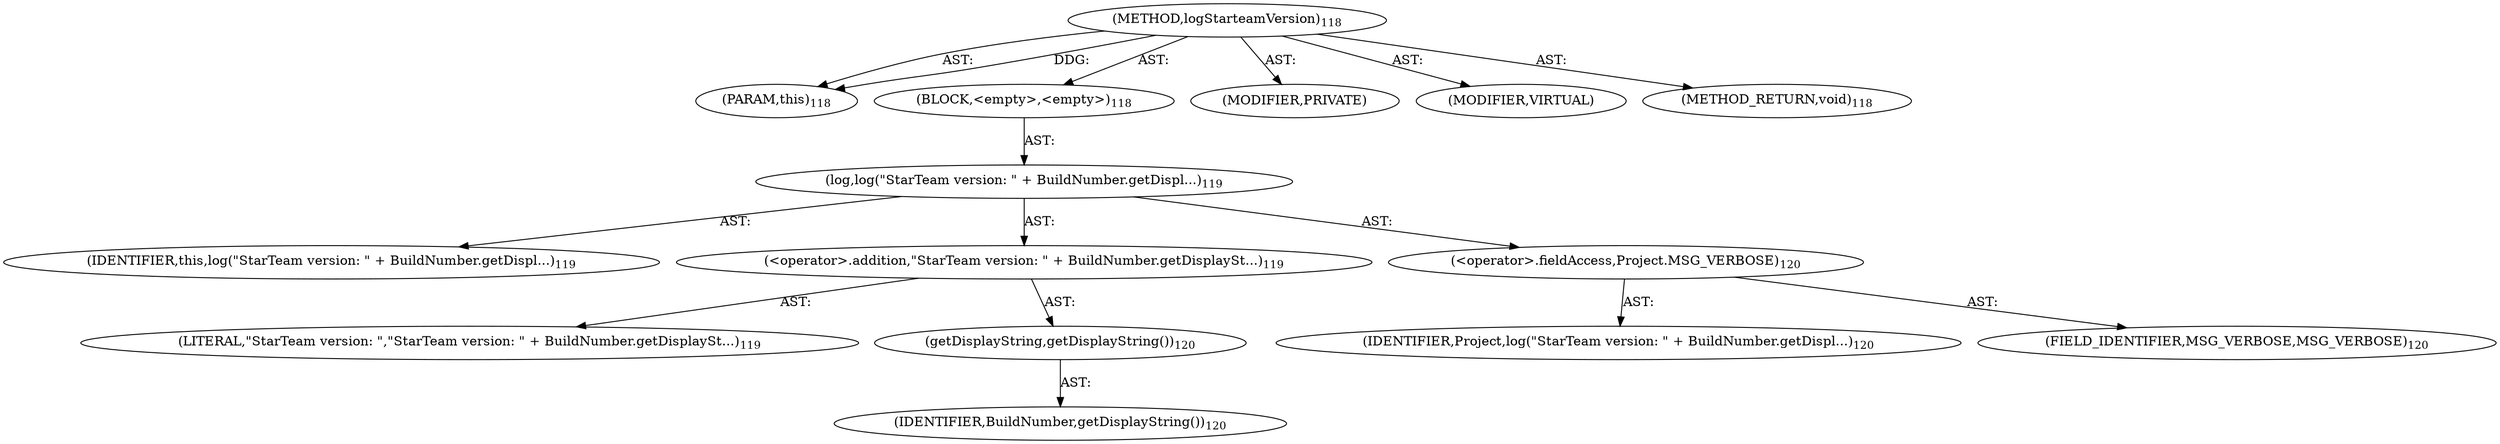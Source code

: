 digraph "logStarteamVersion" {  
"111669149696" [label = <(METHOD,logStarteamVersion)<SUB>118</SUB>> ]
"115964116992" [label = <(PARAM,this)<SUB>118</SUB>> ]
"25769803776" [label = <(BLOCK,&lt;empty&gt;,&lt;empty&gt;)<SUB>118</SUB>> ]
"30064771072" [label = <(log,log(&quot;StarTeam version: &quot; + BuildNumber.getDispl...)<SUB>119</SUB>> ]
"68719476736" [label = <(IDENTIFIER,this,log(&quot;StarTeam version: &quot; + BuildNumber.getDispl...)<SUB>119</SUB>> ]
"30064771073" [label = <(&lt;operator&gt;.addition,&quot;StarTeam version: &quot; + BuildNumber.getDisplaySt...)<SUB>119</SUB>> ]
"90194313216" [label = <(LITERAL,&quot;StarTeam version: &quot;,&quot;StarTeam version: &quot; + BuildNumber.getDisplaySt...)<SUB>119</SUB>> ]
"30064771074" [label = <(getDisplayString,getDisplayString())<SUB>120</SUB>> ]
"68719476775" [label = <(IDENTIFIER,BuildNumber,getDisplayString())<SUB>120</SUB>> ]
"30064771075" [label = <(&lt;operator&gt;.fieldAccess,Project.MSG_VERBOSE)<SUB>120</SUB>> ]
"68719476776" [label = <(IDENTIFIER,Project,log(&quot;StarTeam version: &quot; + BuildNumber.getDispl...)<SUB>120</SUB>> ]
"55834574848" [label = <(FIELD_IDENTIFIER,MSG_VERBOSE,MSG_VERBOSE)<SUB>120</SUB>> ]
"133143986183" [label = <(MODIFIER,PRIVATE)> ]
"133143986184" [label = <(MODIFIER,VIRTUAL)> ]
"128849018880" [label = <(METHOD_RETURN,void)<SUB>118</SUB>> ]
  "111669149696" -> "115964116992"  [ label = "AST: "] 
  "111669149696" -> "25769803776"  [ label = "AST: "] 
  "111669149696" -> "133143986183"  [ label = "AST: "] 
  "111669149696" -> "133143986184"  [ label = "AST: "] 
  "111669149696" -> "128849018880"  [ label = "AST: "] 
  "25769803776" -> "30064771072"  [ label = "AST: "] 
  "30064771072" -> "68719476736"  [ label = "AST: "] 
  "30064771072" -> "30064771073"  [ label = "AST: "] 
  "30064771072" -> "30064771075"  [ label = "AST: "] 
  "30064771073" -> "90194313216"  [ label = "AST: "] 
  "30064771073" -> "30064771074"  [ label = "AST: "] 
  "30064771074" -> "68719476775"  [ label = "AST: "] 
  "30064771075" -> "68719476776"  [ label = "AST: "] 
  "30064771075" -> "55834574848"  [ label = "AST: "] 
  "111669149696" -> "115964116992"  [ label = "DDG: "] 
}
